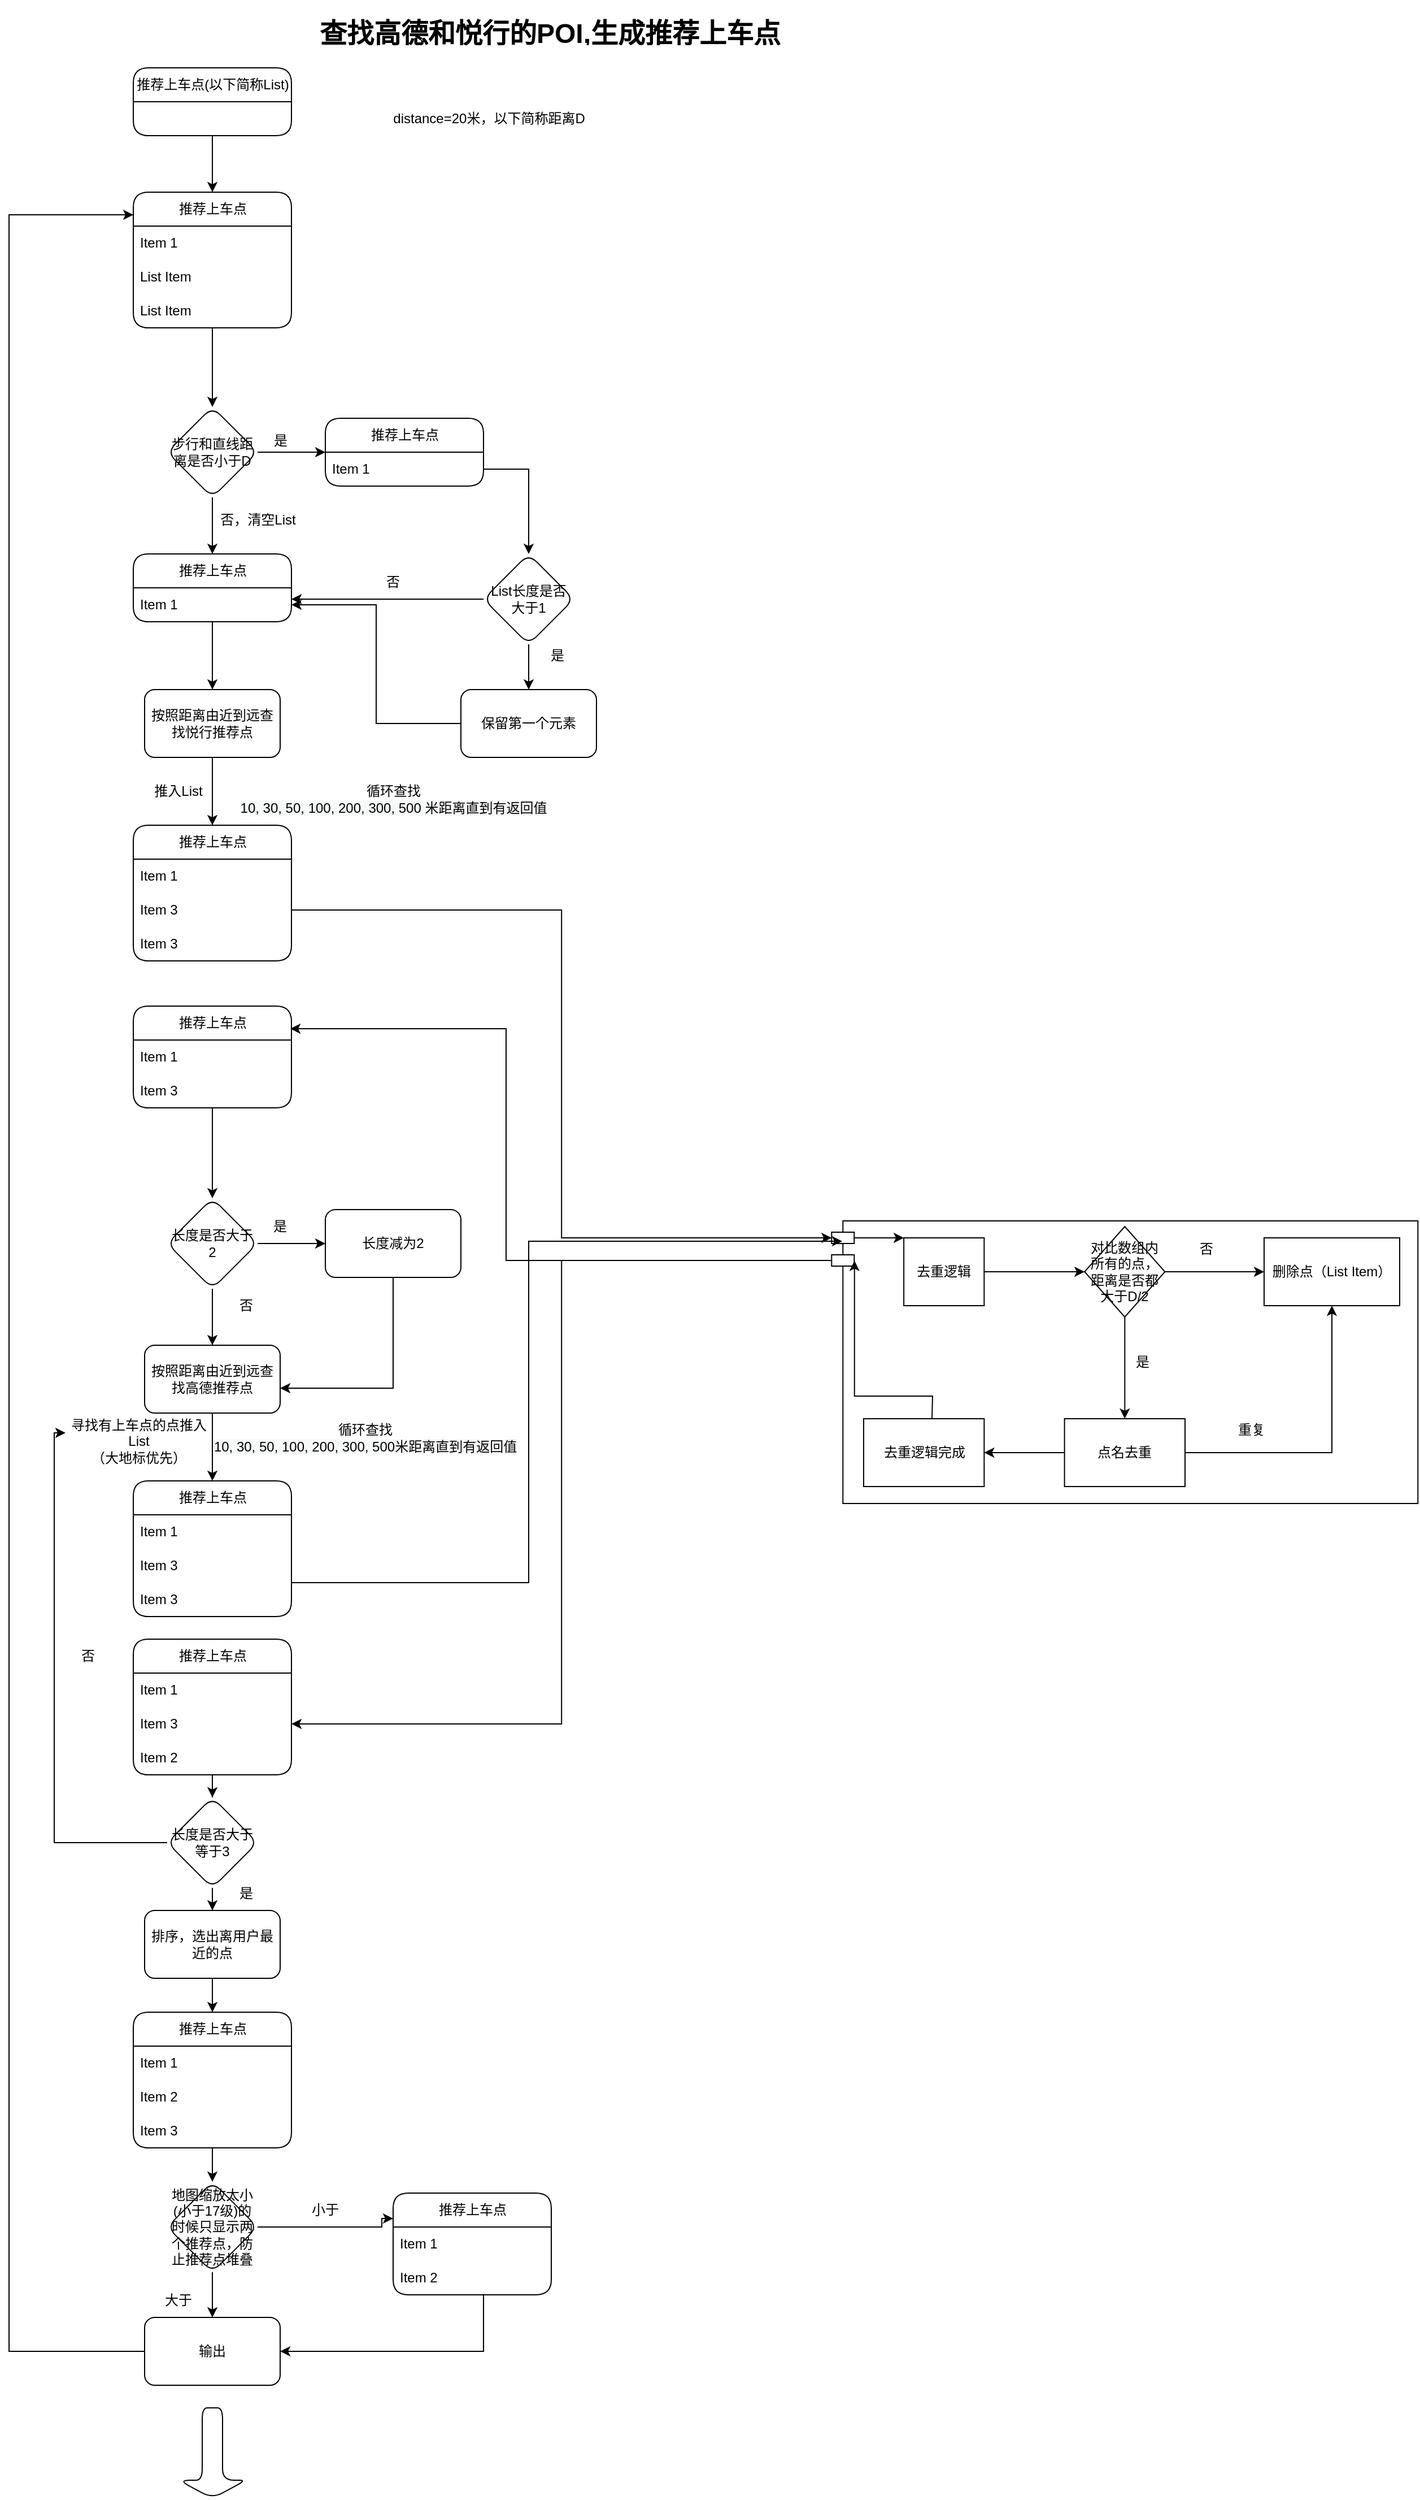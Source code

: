 <mxfile version="17.4.0" type="github">
  <diagram id="mwaR5GpsswHJiH0Ugivy" name="Page-1">
    <mxGraphModel dx="2407" dy="2047" grid="1" gridSize="10" guides="1" tooltips="1" connect="1" arrows="1" fold="1" page="1" pageScale="1" pageWidth="827" pageHeight="1169" background="#FFFFFF" math="0" shadow="0">
      <root>
        <mxCell id="0" />
        <mxCell id="1" parent="0" />
        <mxCell id="mT-AoLK3dv-QOc7g7Hux-5" value="" style="edgeStyle=orthogonalEdgeStyle;rounded=0;orthogonalLoop=1;jettySize=auto;html=1;fontFamily=Helvetica;fontSize=12;fontColor=default;" edge="1" parent="1">
          <mxGeometry relative="1" as="geometry">
            <mxPoint x="140" y="160" as="sourcePoint" />
            <mxPoint x="140" y="230" as="targetPoint" />
          </mxGeometry>
        </mxCell>
        <mxCell id="mT-AoLK3dv-QOc7g7Hux-10" value="" style="edgeStyle=orthogonalEdgeStyle;rounded=0;orthogonalLoop=1;jettySize=auto;html=1;fontFamily=Helvetica;fontSize=12;fontColor=default;" edge="1" parent="1" source="mT-AoLK3dv-QOc7g7Hux-4">
          <mxGeometry relative="1" as="geometry">
            <mxPoint x="240" y="270" as="targetPoint" />
          </mxGeometry>
        </mxCell>
        <mxCell id="mT-AoLK3dv-QOc7g7Hux-26" style="edgeStyle=orthogonalEdgeStyle;rounded=0;orthogonalLoop=1;jettySize=auto;html=1;exitX=0.5;exitY=1;exitDx=0;exitDy=0;entryX=0.5;entryY=0;entryDx=0;entryDy=0;fontFamily=Helvetica;fontSize=12;fontColor=default;startSize=30;" edge="1" parent="1" source="mT-AoLK3dv-QOc7g7Hux-4" target="mT-AoLK3dv-QOc7g7Hux-25">
          <mxGeometry relative="1" as="geometry" />
        </mxCell>
        <mxCell id="mT-AoLK3dv-QOc7g7Hux-4" value="步行和直线距离是否小于D" style="rhombus;whiteSpace=wrap;html=1;rounded=1;" vertex="1" parent="1">
          <mxGeometry x="100" y="230" width="80" height="80" as="geometry" />
        </mxCell>
        <mxCell id="mT-AoLK3dv-QOc7g7Hux-6" value="&lt;h1&gt;查找高德和悦行的POI,生成推荐上车点&lt;/h1&gt;&lt;p&gt;&lt;br&gt;&lt;/p&gt;" style="text;html=1;strokeColor=none;fillColor=none;spacing=5;spacingTop=-20;whiteSpace=wrap;overflow=hidden;rounded=0;fontFamily=Helvetica;fontSize=12;fontColor=default;" vertex="1" parent="1">
          <mxGeometry x="230" y="-120" width="461" height="30" as="geometry" />
        </mxCell>
        <mxCell id="mT-AoLK3dv-QOc7g7Hux-8" value="distance=20米，以下简称距离D" style="text;html=1;strokeColor=none;fillColor=none;align=center;verticalAlign=middle;whiteSpace=wrap;rounded=0;fontFamily=Helvetica;fontSize=12;fontColor=default;" vertex="1" parent="1">
          <mxGeometry x="280" y="-40" width="210" height="30" as="geometry" />
        </mxCell>
        <mxCell id="mT-AoLK3dv-QOc7g7Hux-11" value="是" style="text;html=1;align=center;verticalAlign=middle;resizable=0;points=[];autosize=1;strokeColor=none;fillColor=none;fontSize=12;fontFamily=Helvetica;fontColor=default;" vertex="1" parent="1">
          <mxGeometry x="185" y="250" width="30" height="20" as="geometry" />
        </mxCell>
        <mxCell id="mT-AoLK3dv-QOc7g7Hux-12" value="推荐上车点" style="swimlane;fontStyle=0;childLayout=stackLayout;horizontal=1;startSize=30;horizontalStack=0;resizeParent=1;resizeParentMax=0;resizeLast=0;collapsible=1;marginBottom=0;rounded=1;fontFamily=Helvetica;fontSize=12;fontColor=default;strokeColor=default;fillColor=default;html=1;" vertex="1" parent="1">
          <mxGeometry x="70" y="40" width="140" height="120" as="geometry" />
        </mxCell>
        <mxCell id="mT-AoLK3dv-QOc7g7Hux-140" value="Item 1" style="text;strokeColor=none;fillColor=none;align=left;verticalAlign=middle;spacingLeft=4;spacingRight=4;overflow=hidden;points=[[0,0.5],[1,0.5]];portConstraint=eastwest;rotatable=0;rounded=1;fontFamily=Helvetica;fontSize=12;fontColor=default;startSize=30;html=1;" vertex="1" parent="mT-AoLK3dv-QOc7g7Hux-12">
          <mxGeometry y="30" width="140" height="30" as="geometry" />
        </mxCell>
        <mxCell id="mT-AoLK3dv-QOc7g7Hux-141" value="List Item" style="text;strokeColor=none;fillColor=none;align=left;verticalAlign=middle;spacingLeft=4;spacingRight=4;overflow=hidden;points=[[0,0.5],[1,0.5]];portConstraint=eastwest;rotatable=0;rounded=1;fontFamily=Helvetica;fontSize=12;fontColor=default;startSize=30;html=1;" vertex="1" parent="mT-AoLK3dv-QOc7g7Hux-12">
          <mxGeometry y="60" width="140" height="30" as="geometry" />
        </mxCell>
        <mxCell id="mT-AoLK3dv-QOc7g7Hux-139" value="List Item" style="text;strokeColor=none;fillColor=none;align=left;verticalAlign=middle;spacingLeft=4;spacingRight=4;overflow=hidden;points=[[0,0.5],[1,0.5]];portConstraint=eastwest;rotatable=0;rounded=1;fontFamily=Helvetica;fontSize=12;fontColor=default;startSize=30;html=1;" vertex="1" parent="mT-AoLK3dv-QOc7g7Hux-12">
          <mxGeometry y="90" width="140" height="30" as="geometry" />
        </mxCell>
        <mxCell id="mT-AoLK3dv-QOc7g7Hux-21" value="推荐上车点" style="swimlane;fontStyle=0;childLayout=stackLayout;horizontal=1;startSize=30;horizontalStack=0;resizeParent=1;resizeParentMax=0;resizeLast=0;collapsible=1;marginBottom=0;rounded=1;fontFamily=Helvetica;fontSize=12;fontColor=default;strokeColor=default;fillColor=default;html=1;" vertex="1" parent="1">
          <mxGeometry x="240" y="240" width="140" height="60" as="geometry" />
        </mxCell>
        <mxCell id="mT-AoLK3dv-QOc7g7Hux-22" value="Item 1" style="text;strokeColor=none;fillColor=none;align=left;verticalAlign=middle;spacingLeft=4;spacingRight=4;overflow=hidden;points=[[0,0.5],[1,0.5]];portConstraint=eastwest;rotatable=0;rounded=1;fontFamily=Helvetica;fontSize=12;fontColor=default;startSize=30;html=1;" vertex="1" parent="mT-AoLK3dv-QOc7g7Hux-21">
          <mxGeometry y="30" width="140" height="30" as="geometry" />
        </mxCell>
        <mxCell id="mT-AoLK3dv-QOc7g7Hux-30" value="" style="edgeStyle=orthogonalEdgeStyle;rounded=0;orthogonalLoop=1;jettySize=auto;html=1;fontFamily=Helvetica;fontSize=12;fontColor=default;startSize=30;" edge="1" parent="1" source="mT-AoLK3dv-QOc7g7Hux-25" target="mT-AoLK3dv-QOc7g7Hux-29">
          <mxGeometry relative="1" as="geometry" />
        </mxCell>
        <mxCell id="mT-AoLK3dv-QOc7g7Hux-25" value="&lt;span&gt;推荐上车点&lt;/span&gt;" style="swimlane;fontStyle=0;childLayout=stackLayout;horizontal=1;startSize=30;horizontalStack=0;resizeParent=1;resizeParentMax=0;resizeLast=0;collapsible=1;marginBottom=0;rounded=1;fontFamily=Helvetica;fontSize=12;fontColor=default;strokeColor=default;fillColor=default;html=1;" vertex="1" parent="1">
          <mxGeometry x="70" y="360" width="140" height="60" as="geometry" />
        </mxCell>
        <mxCell id="mT-AoLK3dv-QOc7g7Hux-131" value="Item 1" style="text;strokeColor=none;fillColor=none;align=left;verticalAlign=middle;spacingLeft=4;spacingRight=4;overflow=hidden;points=[[0,0.5],[1,0.5]];portConstraint=eastwest;rotatable=0;rounded=1;fontFamily=Helvetica;fontSize=12;fontColor=default;startSize=30;html=1;" vertex="1" parent="mT-AoLK3dv-QOc7g7Hux-25">
          <mxGeometry y="30" width="140" height="30" as="geometry" />
        </mxCell>
        <mxCell id="mT-AoLK3dv-QOc7g7Hux-27" value="否，清空List" style="text;html=1;align=center;verticalAlign=middle;resizable=0;points=[];autosize=1;strokeColor=none;fillColor=none;fontSize=12;fontFamily=Helvetica;fontColor=default;" vertex="1" parent="1">
          <mxGeometry x="140" y="320" width="80" height="20" as="geometry" />
        </mxCell>
        <mxCell id="mT-AoLK3dv-QOc7g7Hux-37" value="" style="edgeStyle=orthogonalEdgeStyle;rounded=0;orthogonalLoop=1;jettySize=auto;html=1;fontFamily=Helvetica;fontSize=12;fontColor=default;startSize=30;entryX=0.5;entryY=0;entryDx=0;entryDy=0;" edge="1" parent="1" source="mT-AoLK3dv-QOc7g7Hux-29">
          <mxGeometry relative="1" as="geometry">
            <mxPoint x="140" y="600" as="targetPoint" />
          </mxGeometry>
        </mxCell>
        <mxCell id="mT-AoLK3dv-QOc7g7Hux-29" value="按照距离由近到远查找悦行推荐点" style="whiteSpace=wrap;html=1;fontStyle=0;startSize=30;rounded=1;" vertex="1" parent="1">
          <mxGeometry x="80" y="480" width="120" height="60" as="geometry" />
        </mxCell>
        <mxCell id="mT-AoLK3dv-QOc7g7Hux-31" value="&lt;br&gt;循环查找&lt;br&gt;&lt;span style=&quot;color: rgb(0 , 0 , 0) ; font-family: &amp;#34;helvetica&amp;#34; ; font-size: 12px ; font-style: normal ; font-weight: 400 ; letter-spacing: normal ; text-align: center ; text-indent: 0px ; text-transform: none ; word-spacing: 0px ; background-color: rgb(248 , 249 , 250) ; display: inline ; float: none&quot;&gt;10, 30, 50, 100, 200, 300, 500 米距离直到有返回值&lt;/span&gt;&lt;br&gt;" style="text;html=1;align=center;verticalAlign=middle;resizable=0;points=[];autosize=1;strokeColor=none;fillColor=none;fontSize=12;fontFamily=Helvetica;fontColor=default;" vertex="1" parent="1">
          <mxGeometry x="155" y="545" width="290" height="50" as="geometry" />
        </mxCell>
        <mxCell id="mT-AoLK3dv-QOc7g7Hux-32" style="edgeStyle=orthogonalEdgeStyle;rounded=0;orthogonalLoop=1;jettySize=auto;html=1;fontFamily=Helvetica;fontSize=12;fontColor=default;startSize=30;" edge="1" parent="1" source="mT-AoLK3dv-QOc7g7Hux-22" target="mT-AoLK3dv-QOc7g7Hux-124">
          <mxGeometry relative="1" as="geometry">
            <mxPoint x="420" y="340" as="targetPoint" />
          </mxGeometry>
        </mxCell>
        <mxCell id="mT-AoLK3dv-QOc7g7Hux-38" value="推荐上车点" style="swimlane;fontStyle=0;childLayout=stackLayout;horizontal=1;startSize=30;horizontalStack=0;resizeParent=1;resizeParentMax=0;resizeLast=0;collapsible=1;marginBottom=0;rounded=1;fontFamily=Helvetica;fontSize=12;fontColor=default;strokeColor=default;fillColor=default;html=1;" vertex="1" parent="1">
          <mxGeometry x="70" y="600" width="140" height="120" as="geometry" />
        </mxCell>
        <mxCell id="mT-AoLK3dv-QOc7g7Hux-39" value="Item 1" style="text;strokeColor=none;fillColor=none;align=left;verticalAlign=middle;spacingLeft=4;spacingRight=4;overflow=hidden;points=[[0,0.5],[1,0.5]];portConstraint=eastwest;rotatable=0;rounded=1;fontFamily=Helvetica;fontSize=12;fontColor=default;startSize=30;html=1;" vertex="1" parent="mT-AoLK3dv-QOc7g7Hux-38">
          <mxGeometry y="30" width="140" height="30" as="geometry" />
        </mxCell>
        <mxCell id="mT-AoLK3dv-QOc7g7Hux-40" value="Item 3" style="text;strokeColor=none;fillColor=none;align=left;verticalAlign=middle;spacingLeft=4;spacingRight=4;overflow=hidden;points=[[0,0.5],[1,0.5]];portConstraint=eastwest;rotatable=0;rounded=1;fontFamily=Helvetica;fontSize=12;fontColor=default;startSize=30;html=1;" vertex="1" parent="mT-AoLK3dv-QOc7g7Hux-38">
          <mxGeometry y="60" width="140" height="30" as="geometry" />
        </mxCell>
        <mxCell id="mT-AoLK3dv-QOc7g7Hux-41" value="Item 3" style="text;strokeColor=none;fillColor=none;align=left;verticalAlign=middle;spacingLeft=4;spacingRight=4;overflow=hidden;points=[[0,0.5],[1,0.5]];portConstraint=eastwest;rotatable=0;rounded=1;fontFamily=Helvetica;fontSize=12;fontColor=default;startSize=30;html=1;" vertex="1" parent="mT-AoLK3dv-QOc7g7Hux-38">
          <mxGeometry y="90" width="140" height="30" as="geometry" />
        </mxCell>
        <mxCell id="mT-AoLK3dv-QOc7g7Hux-62" value="" style="group" vertex="1" connectable="0" parent="1">
          <mxGeometry x="681" y="950" width="526.16" height="250" as="geometry" />
        </mxCell>
        <mxCell id="mT-AoLK3dv-QOc7g7Hux-65" value="" style="group" vertex="1" connectable="0" parent="mT-AoLK3dv-QOc7g7Hux-62">
          <mxGeometry x="26.62" y="5" width="499.54" height="245" as="geometry" />
        </mxCell>
        <mxCell id="mT-AoLK3dv-QOc7g7Hux-50" value="&lt;span style=&quot;color: rgba(0 , 0 , 0 , 0) ; font-family: monospace ; font-size: 0px&quot;&gt;%3CmxGraphModel%3E%3Croot%3E%3CmxCell%20id%3D%220%22%2F%3E%3CmxCell%20id%3D%221%22%20parent%3D%220%22%2F%3E%3CmxCell%20id%3D%222%22%20value%3D%22%22%20style%3D%22edgeStyle%3DorthogonalEdgeStyle%3Brounded%3D0%3BorthogonalLoop%3D1%3BjettySize%3Dauto%3Bhtml%3D1%3BfontFamily%3DHelvetica%3BfontSize%3D12%3BfontColor%3Ddefault%3BstartSize%3D30%3B%22%20edge%3D%221%22%20source%3D%223%22%20target%3D%225%22%20parent%3D%221%22%3E%3CmxGeometry%20relative%3D%221%22%20as%3D%22geometry%22%2F%3E%3C%2FmxCell%3E%3CmxCell%20id%3D%223%22%20value%3D%22%E5%8E%BB%E9%87%8D%E9%80%BB%E8%BE%91%22%20style%3D%22rounded%3D0%3BwhiteSpace%3Dwrap%3Bhtml%3D1%3BfontFamily%3DHelvetica%3BfontSize%3D12%3BfontColor%3Ddefault%3BstartSize%3D30%3BstrokeColor%3Ddefault%3BfillColor%3Ddefault%3B%22%20vertex%3D%221%22%20parent%3D%221%22%3E%3CmxGeometry%20x%3D%22360%22%20y%3D%22400%22%20width%3D%22120%22%20height%3D%2260%22%20as%3D%22geometry%22%2F%3E%3C%2FmxCell%3E%3CmxCell%20id%3D%224%22%20value%3D%22%22%20style%3D%22edgeStyle%3DorthogonalEdgeStyle%3Brounded%3D0%3BorthogonalLoop%3D1%3BjettySize%3Dauto%3Bhtml%3D1%3BfontFamily%3DHelvetica%3BfontSize%3D12%3BfontColor%3Ddefault%3BstartSize%3D30%3B%22%20edge%3D%221%22%20source%3D%225%22%20target%3D%227%22%20parent%3D%221%22%3E%3CmxGeometry%20relative%3D%221%22%20as%3D%22geometry%22%2F%3E%3C%2FmxCell%3E%3CmxCell%20id%3D%225%22%20value%3D%22%E5%AF%B9%E6%AF%94%E6%95%B0%E7%BB%84%E5%86%85%E6%89%80%E6%9C%89%E7%9A%84%E7%82%B9%EF%BC%8C%E8%B7%9D%E7%A6%BB%E6%98%AF%E5%90%A6%E9%83%BD%E5%A4%A7%E4%BA%8ED%2F2%22%20style%3D%22rhombus%3BwhiteSpace%3Dwrap%3Bhtml%3D1%3Brounded%3D0%3BstartSize%3D30%3B%22%20vertex%3D%221%22%20parent%3D%221%22%3E%3CmxGeometry%20x%3D%22580%22%20y%3D%22390%22%20width%3D%2280%22%20height%3D%2280%22%20as%3D%22geometry%22%2F%3E%3C%2FmxCell%3E%3CmxCell%20id%3D%226%22%20value%3D%22%22%20style%3D%22edgeStyle%3DorthogonalEdgeStyle%3Brounded%3D0%3BorthogonalLoop%3D1%3BjettySize%3Dauto%3Bhtml%3D1%3BfontFamily%3DHelvetica%3BfontSize%3D12%3BfontColor%3Ddefault%3BstartSize%3D30%3B%22%20edge%3D%221%22%20source%3D%227%22%20target%3D%229%22%20parent%3D%221%22%3E%3CmxGeometry%20relative%3D%221%22%20as%3D%22geometry%22%2F%3E%3C%2FmxCell%3E%3CmxCell%20id%3D%227%22%20value%3D%22%E7%82%B9%E5%90%8D%E5%8E%BB%E9%87%8D%22%20style%3D%22whiteSpace%3Dwrap%3Bhtml%3D1%3Brounded%3D0%3BstartSize%3D30%3B%22%20vertex%3D%221%22%20parent%3D%221%22%3E%3CmxGeometry%20x%3D%22560%22%20y%3D%22560%22%20width%3D%22120%22%20height%3D%2260%22%20as%3D%22geometry%22%2F%3E%3C%2FmxCell%3E%3CmxCell%20id%3D%228%22%20value%3D%22%E6%98%AF%22%20style%3D%22text%3Bhtml%3D1%3Balign%3Dcenter%3BverticalAlign%3Dmiddle%3Bresizable%3D0%3Bpoints%3D%5B%5D%3Bautosize%3D1%3BstrokeColor%3Dnone%3BfillColor%3Dnone%3BfontSize%3D12%3BfontFamily%3DHelvetica%3BfontColor%3Ddefault%3B%22%20vertex%3D%221%22%20parent%3D%221%22%3E%3CmxGeometry%20x%3D%22620%22%20y%3D%22500%22%20width%3D%2230%22%20height%3D%2220%22%20as%3D%22geometry%22%2F%3E%3C%2FmxCell%3E%3CmxCell%20id%3D%229%22%20value%3D%22%E5%8E%BB%E9%87%8D%E9%80%BB%E8%BE%91%E5%AE%8C%E6%88%90%22%20style%3D%22whiteSpace%3Dwrap%3Bhtml%3D1%3Brounded%3D0%3BstartSize%3D30%3B%22%20vertex%3D%221%22%20parent%3D%221%22%3E%3CmxGeometry%20x%3D%22360%22%20y%3D%22560%22%20width%3D%22120%22%20height%3D%2260%22%20as%3D%22geometry%22%2F%3E%3C%2FmxCell%3E%3C%2Froot%3E%3C%2FmxGraphModel%3E&lt;/span&gt;" style="shape=module;align=left;spacingLeft=20;align=center;verticalAlign=top;rounded=1;fontFamily=Helvetica;fontSize=12;fontColor=default;startSize=30;strokeColor=default;fillColor=default;html=1;" vertex="1" parent="mT-AoLK3dv-QOc7g7Hux-65">
          <mxGeometry x="-19.46" y="-5" width="519" height="250" as="geometry" />
        </mxCell>
        <mxCell id="mT-AoLK3dv-QOc7g7Hux-61" style="edgeStyle=orthogonalEdgeStyle;rounded=0;orthogonalLoop=1;jettySize=auto;html=1;fontFamily=Helvetica;fontSize=12;fontColor=default;startSize=30;entryX=0.039;entryY=0.141;entryDx=0;entryDy=0;entryPerimeter=0;" edge="1" parent="mT-AoLK3dv-QOc7g7Hux-65" target="mT-AoLK3dv-QOc7g7Hux-50">
          <mxGeometry relative="1" as="geometry">
            <mxPoint x="69.407" y="170" as="sourcePoint" />
          </mxGeometry>
        </mxCell>
        <mxCell id="mT-AoLK3dv-QOc7g7Hux-52" value="去重逻辑" style="rounded=0;whiteSpace=wrap;html=1;fontFamily=Helvetica;fontSize=12;fontColor=default;startSize=30;strokeColor=default;fillColor=default;" vertex="1" parent="mT-AoLK3dv-QOc7g7Hux-65">
          <mxGeometry x="44.452" y="10" width="71.122" height="60" as="geometry" />
        </mxCell>
        <mxCell id="mT-AoLK3dv-QOc7g7Hux-54" value="对比数组内所有的点，距离是否都大于D/2" style="rhombus;whiteSpace=wrap;html=1;rounded=0;startSize=30;" vertex="1" parent="mT-AoLK3dv-QOc7g7Hux-65">
          <mxGeometry x="204.477" width="71.122" height="80" as="geometry" />
        </mxCell>
        <mxCell id="mT-AoLK3dv-QOc7g7Hux-51" value="" style="edgeStyle=orthogonalEdgeStyle;rounded=0;orthogonalLoop=1;jettySize=auto;html=1;fontFamily=Helvetica;fontSize=12;fontColor=default;startSize=30;" edge="1" parent="mT-AoLK3dv-QOc7g7Hux-65" source="mT-AoLK3dv-QOc7g7Hux-52" target="mT-AoLK3dv-QOc7g7Hux-54">
          <mxGeometry relative="1" as="geometry" />
        </mxCell>
        <mxCell id="mT-AoLK3dv-QOc7g7Hux-56" value="点名去重" style="whiteSpace=wrap;html=1;rounded=0;startSize=30;" vertex="1" parent="mT-AoLK3dv-QOc7g7Hux-65">
          <mxGeometry x="186.696" y="170" width="106.684" height="60" as="geometry" />
        </mxCell>
        <mxCell id="mT-AoLK3dv-QOc7g7Hux-53" value="" style="edgeStyle=orthogonalEdgeStyle;rounded=0;orthogonalLoop=1;jettySize=auto;html=1;fontFamily=Helvetica;fontSize=12;fontColor=default;startSize=30;" edge="1" parent="mT-AoLK3dv-QOc7g7Hux-65" source="mT-AoLK3dv-QOc7g7Hux-54" target="mT-AoLK3dv-QOc7g7Hux-56">
          <mxGeometry relative="1" as="geometry" />
        </mxCell>
        <mxCell id="mT-AoLK3dv-QOc7g7Hux-57" value="是" style="text;html=1;align=center;verticalAlign=middle;resizable=0;points=[];autosize=1;strokeColor=none;fillColor=none;fontSize=12;fontFamily=Helvetica;fontColor=default;" vertex="1" parent="mT-AoLK3dv-QOc7g7Hux-65">
          <mxGeometry x="240.038" y="110" width="30" height="20" as="geometry" />
        </mxCell>
        <mxCell id="mT-AoLK3dv-QOc7g7Hux-58" value="去重逻辑完成" style="whiteSpace=wrap;html=1;rounded=0;startSize=30;" vertex="1" parent="mT-AoLK3dv-QOc7g7Hux-65">
          <mxGeometry x="8.89" y="170" width="106.684" height="60" as="geometry" />
        </mxCell>
        <mxCell id="mT-AoLK3dv-QOc7g7Hux-55" value="" style="edgeStyle=orthogonalEdgeStyle;rounded=0;orthogonalLoop=1;jettySize=auto;html=1;fontFamily=Helvetica;fontSize=12;fontColor=default;startSize=30;" edge="1" parent="mT-AoLK3dv-QOc7g7Hux-65" source="mT-AoLK3dv-QOc7g7Hux-56" target="mT-AoLK3dv-QOc7g7Hux-58">
          <mxGeometry relative="1" as="geometry" />
        </mxCell>
        <mxCell id="mT-AoLK3dv-QOc7g7Hux-64" value="" style="endArrow=classic;html=1;rounded=0;fontFamily=Helvetica;fontSize=12;fontColor=default;startSize=30;entryX=0;entryY=0;entryDx=0;entryDy=0;" edge="1" parent="mT-AoLK3dv-QOc7g7Hux-65" target="mT-AoLK3dv-QOc7g7Hux-52">
          <mxGeometry width="50" height="50" relative="1" as="geometry">
            <mxPoint y="10" as="sourcePoint" />
            <mxPoint x="44.452" y="25" as="targetPoint" />
          </mxGeometry>
        </mxCell>
        <mxCell id="mT-AoLK3dv-QOc7g7Hux-168" value="否" style="text;html=1;strokeColor=none;fillColor=none;align=center;verticalAlign=middle;whiteSpace=wrap;rounded=0;fontFamily=Helvetica;fontSize=12;fontColor=default;startSize=30;" vertex="1" parent="mT-AoLK3dv-QOc7g7Hux-62">
          <mxGeometry x="309" y="10" width="60" height="30" as="geometry" />
        </mxCell>
        <mxCell id="mT-AoLK3dv-QOc7g7Hux-171" value="重复" style="text;html=1;strokeColor=none;fillColor=none;align=center;verticalAlign=middle;whiteSpace=wrap;rounded=0;fontFamily=Helvetica;fontSize=12;fontColor=default;startSize=30;" vertex="1" parent="mT-AoLK3dv-QOc7g7Hux-62">
          <mxGeometry x="349" y="170" width="60" height="30" as="geometry" />
        </mxCell>
        <mxCell id="mT-AoLK3dv-QOc7g7Hux-63" style="edgeStyle=orthogonalEdgeStyle;rounded=0;orthogonalLoop=1;jettySize=auto;html=1;fontFamily=Helvetica;fontSize=12;fontColor=default;startSize=30;entryX=0;entryY=0;entryDx=0;entryDy=15;entryPerimeter=0;" edge="1" parent="1" source="mT-AoLK3dv-QOc7g7Hux-40" target="mT-AoLK3dv-QOc7g7Hux-50">
          <mxGeometry relative="1" as="geometry">
            <mxPoint x="580" y="960" as="targetPoint" />
          </mxGeometry>
        </mxCell>
        <mxCell id="mT-AoLK3dv-QOc7g7Hux-72" value="" style="edgeStyle=orthogonalEdgeStyle;rounded=0;orthogonalLoop=1;jettySize=auto;html=1;fontFamily=Helvetica;fontSize=12;fontColor=default;startSize=30;" edge="1" parent="1" source="mT-AoLK3dv-QOc7g7Hux-66" target="mT-AoLK3dv-QOc7g7Hux-71">
          <mxGeometry relative="1" as="geometry" />
        </mxCell>
        <mxCell id="mT-AoLK3dv-QOc7g7Hux-66" value="推荐上车点" style="swimlane;fontStyle=0;childLayout=stackLayout;horizontal=1;startSize=30;horizontalStack=0;resizeParent=1;resizeParentMax=0;resizeLast=0;collapsible=1;marginBottom=0;rounded=1;fontFamily=Helvetica;fontSize=12;fontColor=default;strokeColor=default;fillColor=default;html=1;" vertex="1" parent="1">
          <mxGeometry x="70" y="760" width="140" height="90" as="geometry" />
        </mxCell>
        <mxCell id="mT-AoLK3dv-QOc7g7Hux-67" value="Item 1" style="text;strokeColor=none;fillColor=none;align=left;verticalAlign=middle;spacingLeft=4;spacingRight=4;overflow=hidden;points=[[0,0.5],[1,0.5]];portConstraint=eastwest;rotatable=0;rounded=1;fontFamily=Helvetica;fontSize=12;fontColor=default;startSize=30;html=1;" vertex="1" parent="mT-AoLK3dv-QOc7g7Hux-66">
          <mxGeometry y="30" width="140" height="30" as="geometry" />
        </mxCell>
        <mxCell id="mT-AoLK3dv-QOc7g7Hux-69" value="Item 3" style="text;strokeColor=none;fillColor=none;align=left;verticalAlign=middle;spacingLeft=4;spacingRight=4;overflow=hidden;points=[[0,0.5],[1,0.5]];portConstraint=eastwest;rotatable=0;rounded=1;fontFamily=Helvetica;fontSize=12;fontColor=default;startSize=30;html=1;" vertex="1" parent="mT-AoLK3dv-QOc7g7Hux-66">
          <mxGeometry y="60" width="140" height="30" as="geometry" />
        </mxCell>
        <mxCell id="mT-AoLK3dv-QOc7g7Hux-70" style="edgeStyle=orthogonalEdgeStyle;rounded=0;orthogonalLoop=1;jettySize=auto;html=1;exitX=0;exitY=0;exitDx=0;exitDy=35;exitPerimeter=0;fontFamily=Helvetica;fontSize=12;fontColor=default;startSize=30;" edge="1" parent="1" source="mT-AoLK3dv-QOc7g7Hux-50">
          <mxGeometry relative="1" as="geometry">
            <mxPoint x="209" y="780" as="targetPoint" />
            <Array as="points">
              <mxPoint x="400" y="985" />
              <mxPoint x="400" y="780" />
            </Array>
          </mxGeometry>
        </mxCell>
        <mxCell id="mT-AoLK3dv-QOc7g7Hux-84" value="" style="edgeStyle=orthogonalEdgeStyle;rounded=0;orthogonalLoop=1;jettySize=auto;html=1;fontFamily=Helvetica;fontSize=12;fontColor=default;startSize=30;" edge="1" parent="1" source="mT-AoLK3dv-QOc7g7Hux-71" target="mT-AoLK3dv-QOc7g7Hux-75">
          <mxGeometry relative="1" as="geometry" />
        </mxCell>
        <mxCell id="mT-AoLK3dv-QOc7g7Hux-86" value="" style="edgeStyle=orthogonalEdgeStyle;rounded=0;orthogonalLoop=1;jettySize=auto;html=1;fontFamily=Helvetica;fontSize=12;fontColor=default;startSize=30;" edge="1" parent="1" source="mT-AoLK3dv-QOc7g7Hux-71" target="mT-AoLK3dv-QOc7g7Hux-85">
          <mxGeometry relative="1" as="geometry" />
        </mxCell>
        <mxCell id="mT-AoLK3dv-QOc7g7Hux-71" value="长度是否大于2" style="rhombus;whiteSpace=wrap;html=1;rounded=1;fontFamily=Helvetica;fontSize=12;fontColor=default;startSize=30;strokeColor=default;fillColor=default;" vertex="1" parent="1">
          <mxGeometry x="100" y="930" width="80" height="80" as="geometry" />
        </mxCell>
        <mxCell id="mT-AoLK3dv-QOc7g7Hux-73" value="否" style="text;html=1;strokeColor=none;fillColor=none;align=center;verticalAlign=middle;whiteSpace=wrap;rounded=0;fontFamily=Helvetica;fontSize=12;fontColor=default;startSize=30;" vertex="1" parent="1">
          <mxGeometry x="140" y="1010" width="60" height="30" as="geometry" />
        </mxCell>
        <mxCell id="mT-AoLK3dv-QOc7g7Hux-74" value="" style="edgeStyle=orthogonalEdgeStyle;rounded=0;orthogonalLoop=1;jettySize=auto;html=1;fontFamily=Helvetica;fontSize=12;fontColor=default;startSize=30;entryX=0.5;entryY=0;entryDx=0;entryDy=0;" edge="1" parent="1" source="mT-AoLK3dv-QOc7g7Hux-75">
          <mxGeometry relative="1" as="geometry">
            <mxPoint x="140" y="1180" as="targetPoint" />
          </mxGeometry>
        </mxCell>
        <mxCell id="mT-AoLK3dv-QOc7g7Hux-75" value="按照距离由近到远查找高德推荐点" style="whiteSpace=wrap;html=1;fontStyle=0;startSize=30;rounded=1;" vertex="1" parent="1">
          <mxGeometry x="80" y="1060" width="120" height="60" as="geometry" />
        </mxCell>
        <mxCell id="mT-AoLK3dv-QOc7g7Hux-116" style="edgeStyle=orthogonalEdgeStyle;rounded=0;orthogonalLoop=1;jettySize=auto;html=1;fontFamily=Helvetica;fontSize=12;fontColor=default;startSize=30;entryX=0.018;entryY=0.072;entryDx=0;entryDy=0;entryPerimeter=0;" edge="1" parent="1" source="mT-AoLK3dv-QOc7g7Hux-76" target="mT-AoLK3dv-QOc7g7Hux-50">
          <mxGeometry relative="1" as="geometry">
            <mxPoint x="760" y="960" as="targetPoint" />
            <Array as="points">
              <mxPoint x="420" y="1270" />
              <mxPoint x="420" y="968" />
            </Array>
          </mxGeometry>
        </mxCell>
        <mxCell id="mT-AoLK3dv-QOc7g7Hux-76" value="推荐上车点" style="swimlane;fontStyle=0;childLayout=stackLayout;horizontal=1;startSize=30;horizontalStack=0;resizeParent=1;resizeParentMax=0;resizeLast=0;collapsible=1;marginBottom=0;rounded=1;fontFamily=Helvetica;fontSize=12;fontColor=default;strokeColor=default;fillColor=default;html=1;" vertex="1" parent="1">
          <mxGeometry x="70" y="1180" width="140" height="120" as="geometry" />
        </mxCell>
        <mxCell id="mT-AoLK3dv-QOc7g7Hux-77" value="Item 1" style="text;strokeColor=none;fillColor=none;align=left;verticalAlign=middle;spacingLeft=4;spacingRight=4;overflow=hidden;points=[[0,0.5],[1,0.5]];portConstraint=eastwest;rotatable=0;rounded=1;fontFamily=Helvetica;fontSize=12;fontColor=default;startSize=30;html=1;" vertex="1" parent="mT-AoLK3dv-QOc7g7Hux-76">
          <mxGeometry y="30" width="140" height="30" as="geometry" />
        </mxCell>
        <mxCell id="mT-AoLK3dv-QOc7g7Hux-114" value="Item 3" style="text;strokeColor=none;fillColor=none;align=left;verticalAlign=middle;spacingLeft=4;spacingRight=4;overflow=hidden;points=[[0,0.5],[1,0.5]];portConstraint=eastwest;rotatable=0;rounded=1;fontFamily=Helvetica;fontSize=12;fontColor=default;startSize=30;html=1;" vertex="1" parent="mT-AoLK3dv-QOc7g7Hux-76">
          <mxGeometry y="60" width="140" height="30" as="geometry" />
        </mxCell>
        <mxCell id="mT-AoLK3dv-QOc7g7Hux-78" value="Item 3" style="text;strokeColor=none;fillColor=none;align=left;verticalAlign=middle;spacingLeft=4;spacingRight=4;overflow=hidden;points=[[0,0.5],[1,0.5]];portConstraint=eastwest;rotatable=0;rounded=1;fontFamily=Helvetica;fontSize=12;fontColor=default;startSize=30;html=1;" vertex="1" parent="mT-AoLK3dv-QOc7g7Hux-76">
          <mxGeometry y="90" width="140" height="30" as="geometry" />
        </mxCell>
        <mxCell id="mT-AoLK3dv-QOc7g7Hux-121" value="" style="edgeStyle=orthogonalEdgeStyle;rounded=0;orthogonalLoop=1;jettySize=auto;html=1;fontFamily=Helvetica;fontSize=12;fontColor=default;startSize=30;entryX=0.5;entryY=0;entryDx=0;entryDy=0;" edge="1" parent="1" source="mT-AoLK3dv-QOc7g7Hux-80" target="mT-AoLK3dv-QOc7g7Hux-156">
          <mxGeometry relative="1" as="geometry" />
        </mxCell>
        <mxCell id="mT-AoLK3dv-QOc7g7Hux-80" value="推荐上车点" style="swimlane;fontStyle=0;childLayout=stackLayout;horizontal=1;startSize=30;horizontalStack=0;resizeParent=1;resizeParentMax=0;resizeLast=0;collapsible=1;marginBottom=0;rounded=1;fontFamily=Helvetica;fontSize=12;fontColor=default;strokeColor=default;fillColor=default;html=1;" vertex="1" parent="1">
          <mxGeometry x="70" y="1320" width="140" height="120" as="geometry" />
        </mxCell>
        <mxCell id="mT-AoLK3dv-QOc7g7Hux-81" value="Item 1" style="text;strokeColor=none;fillColor=none;align=left;verticalAlign=middle;spacingLeft=4;spacingRight=4;overflow=hidden;points=[[0,0.5],[1,0.5]];portConstraint=eastwest;rotatable=0;rounded=1;fontFamily=Helvetica;fontSize=12;fontColor=default;startSize=30;html=1;" vertex="1" parent="mT-AoLK3dv-QOc7g7Hux-80">
          <mxGeometry y="30" width="140" height="30" as="geometry" />
        </mxCell>
        <mxCell id="mT-AoLK3dv-QOc7g7Hux-82" value="Item 3" style="text;strokeColor=none;fillColor=none;align=left;verticalAlign=middle;spacingLeft=4;spacingRight=4;overflow=hidden;points=[[0,0.5],[1,0.5]];portConstraint=eastwest;rotatable=0;rounded=1;fontFamily=Helvetica;fontSize=12;fontColor=default;startSize=30;html=1;" vertex="1" parent="mT-AoLK3dv-QOc7g7Hux-80">
          <mxGeometry y="60" width="140" height="30" as="geometry" />
        </mxCell>
        <mxCell id="mT-AoLK3dv-QOc7g7Hux-83" value="Item 2" style="text;strokeColor=none;fillColor=none;align=left;verticalAlign=middle;spacingLeft=4;spacingRight=4;overflow=hidden;points=[[0,0.5],[1,0.5]];portConstraint=eastwest;rotatable=0;rounded=1;fontFamily=Helvetica;fontSize=12;fontColor=default;startSize=30;html=1;" vertex="1" parent="mT-AoLK3dv-QOc7g7Hux-80">
          <mxGeometry y="90" width="140" height="30" as="geometry" />
        </mxCell>
        <mxCell id="mT-AoLK3dv-QOc7g7Hux-88" style="edgeStyle=orthogonalEdgeStyle;rounded=0;orthogonalLoop=1;jettySize=auto;html=1;entryX=1;entryY=0.633;entryDx=0;entryDy=0;entryPerimeter=0;fontFamily=Helvetica;fontSize=12;fontColor=default;startSize=30;" edge="1" parent="1" source="mT-AoLK3dv-QOc7g7Hux-85" target="mT-AoLK3dv-QOc7g7Hux-75">
          <mxGeometry relative="1" as="geometry">
            <Array as="points">
              <mxPoint x="300" y="1098" />
            </Array>
          </mxGeometry>
        </mxCell>
        <mxCell id="mT-AoLK3dv-QOc7g7Hux-85" value="长度减为2" style="whiteSpace=wrap;html=1;rounded=1;startSize=30;" vertex="1" parent="1">
          <mxGeometry x="240" y="940" width="120" height="60" as="geometry" />
        </mxCell>
        <mxCell id="mT-AoLK3dv-QOc7g7Hux-87" value="是" style="text;html=1;strokeColor=none;fillColor=none;align=center;verticalAlign=middle;whiteSpace=wrap;rounded=0;fontFamily=Helvetica;fontSize=12;fontColor=default;startSize=30;" vertex="1" parent="1">
          <mxGeometry x="170" y="940" width="60" height="30" as="geometry" />
        </mxCell>
        <mxCell id="mT-AoLK3dv-QOc7g7Hux-119" style="edgeStyle=orthogonalEdgeStyle;rounded=0;orthogonalLoop=1;jettySize=auto;html=1;exitX=0;exitY=0;exitDx=0;exitDy=35;exitPerimeter=0;entryX=1;entryY=0.5;entryDx=0;entryDy=0;fontFamily=Helvetica;fontSize=12;fontColor=default;startSize=30;" edge="1" parent="1" source="mT-AoLK3dv-QOc7g7Hux-50" target="mT-AoLK3dv-QOc7g7Hux-82">
          <mxGeometry relative="1" as="geometry" />
        </mxCell>
        <mxCell id="mT-AoLK3dv-QOc7g7Hux-123" value="" style="edgeStyle=orthogonalEdgeStyle;rounded=0;orthogonalLoop=1;jettySize=auto;html=1;fontFamily=Helvetica;fontSize=12;fontColor=default;startSize=30;entryX=0.5;entryY=0;entryDx=0;entryDy=0;" edge="1" parent="1" source="mT-AoLK3dv-QOc7g7Hux-120" target="mT-AoLK3dv-QOc7g7Hux-134">
          <mxGeometry relative="1" as="geometry">
            <mxPoint x="240" y="1640" as="targetPoint" />
          </mxGeometry>
        </mxCell>
        <mxCell id="mT-AoLK3dv-QOc7g7Hux-120" value="排序，选出离用户最近的点" style="whiteSpace=wrap;html=1;fontStyle=0;startSize=30;rounded=1;" vertex="1" parent="1">
          <mxGeometry x="80" y="1560" width="120" height="60" as="geometry" />
        </mxCell>
        <mxCell id="mT-AoLK3dv-QOc7g7Hux-173" style="edgeStyle=orthogonalEdgeStyle;rounded=0;orthogonalLoop=1;jettySize=auto;html=1;fontFamily=Helvetica;fontSize=12;fontColor=default;startSize=30;" edge="1" parent="1" source="mT-AoLK3dv-QOc7g7Hux-122">
          <mxGeometry relative="1" as="geometry">
            <mxPoint x="70" y="60" as="targetPoint" />
            <Array as="points">
              <mxPoint x="-40" y="1950" />
              <mxPoint x="-40" y="60" />
            </Array>
          </mxGeometry>
        </mxCell>
        <mxCell id="mT-AoLK3dv-QOc7g7Hux-122" value="输出" style="whiteSpace=wrap;html=1;fontStyle=0;startSize=30;rounded=1;" vertex="1" parent="1">
          <mxGeometry x="80" y="1920" width="120" height="60" as="geometry" />
        </mxCell>
        <mxCell id="mT-AoLK3dv-QOc7g7Hux-125" style="edgeStyle=orthogonalEdgeStyle;rounded=0;orthogonalLoop=1;jettySize=auto;html=1;fontFamily=Helvetica;fontSize=12;fontColor=default;startSize=30;" edge="1" parent="1" source="mT-AoLK3dv-QOc7g7Hux-124">
          <mxGeometry relative="1" as="geometry">
            <mxPoint x="210" y="400" as="targetPoint" />
          </mxGeometry>
        </mxCell>
        <mxCell id="mT-AoLK3dv-QOc7g7Hux-128" value="" style="edgeStyle=orthogonalEdgeStyle;rounded=0;orthogonalLoop=1;jettySize=auto;html=1;fontFamily=Helvetica;fontSize=12;fontColor=default;startSize=30;" edge="1" parent="1" source="mT-AoLK3dv-QOc7g7Hux-124" target="mT-AoLK3dv-QOc7g7Hux-127">
          <mxGeometry relative="1" as="geometry" />
        </mxCell>
        <mxCell id="mT-AoLK3dv-QOc7g7Hux-124" value="List长度是否大于1" style="rhombus;whiteSpace=wrap;html=1;rounded=1;fontFamily=Helvetica;fontSize=12;fontColor=default;startSize=30;strokeColor=default;fillColor=default;gradientColor=none;" vertex="1" parent="1">
          <mxGeometry x="380" y="360" width="80" height="80" as="geometry" />
        </mxCell>
        <mxCell id="mT-AoLK3dv-QOc7g7Hux-126" value="否" style="text;html=1;strokeColor=none;fillColor=none;align=center;verticalAlign=middle;whiteSpace=wrap;rounded=0;fontFamily=Helvetica;fontSize=12;fontColor=default;startSize=30;" vertex="1" parent="1">
          <mxGeometry x="270" y="370" width="60" height="30" as="geometry" />
        </mxCell>
        <mxCell id="mT-AoLK3dv-QOc7g7Hux-129" style="edgeStyle=orthogonalEdgeStyle;rounded=0;orthogonalLoop=1;jettySize=auto;html=1;entryX=1;entryY=0.75;entryDx=0;entryDy=0;fontFamily=Helvetica;fontSize=12;fontColor=default;startSize=30;" edge="1" parent="1" source="mT-AoLK3dv-QOc7g7Hux-127" target="mT-AoLK3dv-QOc7g7Hux-25">
          <mxGeometry relative="1" as="geometry" />
        </mxCell>
        <mxCell id="mT-AoLK3dv-QOc7g7Hux-127" value="保留第一个元素" style="whiteSpace=wrap;html=1;rounded=1;startSize=30;gradientColor=none;" vertex="1" parent="1">
          <mxGeometry x="360" y="480" width="120" height="60" as="geometry" />
        </mxCell>
        <mxCell id="mT-AoLK3dv-QOc7g7Hux-130" value="是" style="text;html=1;align=center;verticalAlign=middle;resizable=0;points=[];autosize=1;strokeColor=none;fillColor=none;fontSize=12;fontFamily=Helvetica;fontColor=default;" vertex="1" parent="1">
          <mxGeometry x="430" y="440" width="30" height="20" as="geometry" />
        </mxCell>
        <mxCell id="mT-AoLK3dv-QOc7g7Hux-132" value="推入&lt;span&gt;List&lt;/span&gt;" style="text;html=1;strokeColor=none;fillColor=none;align=center;verticalAlign=middle;whiteSpace=wrap;rounded=0;fontFamily=Helvetica;fontSize=12;fontColor=default;startSize=30;" vertex="1" parent="1">
          <mxGeometry x="80" y="555" width="60" height="30" as="geometry" />
        </mxCell>
        <mxCell id="mT-AoLK3dv-QOc7g7Hux-133" value="寻找有上车点的点推入&lt;span&gt;List&lt;/span&gt;&lt;br&gt;（大地标优先）" style="text;html=1;strokeColor=none;fillColor=none;align=center;verticalAlign=middle;whiteSpace=wrap;rounded=0;fontFamily=Helvetica;fontSize=12;fontColor=default;startSize=30;" vertex="1" parent="1">
          <mxGeometry x="10" y="1130" width="130" height="30" as="geometry" />
        </mxCell>
        <mxCell id="mT-AoLK3dv-QOc7g7Hux-145" value="" style="edgeStyle=orthogonalEdgeStyle;rounded=0;orthogonalLoop=1;jettySize=auto;html=1;fontFamily=Helvetica;fontSize=12;fontColor=default;startSize=30;" edge="1" parent="1" source="mT-AoLK3dv-QOc7g7Hux-134" target="mT-AoLK3dv-QOc7g7Hux-144">
          <mxGeometry relative="1" as="geometry" />
        </mxCell>
        <mxCell id="mT-AoLK3dv-QOc7g7Hux-134" value="推荐上车点" style="swimlane;fontStyle=0;childLayout=stackLayout;horizontal=1;startSize=30;horizontalStack=0;resizeParent=1;resizeParentMax=0;resizeLast=0;collapsible=1;marginBottom=0;rounded=1;fontFamily=Helvetica;fontSize=12;fontColor=default;strokeColor=default;fillColor=default;html=1;" vertex="1" parent="1">
          <mxGeometry x="70" y="1650" width="140" height="120" as="geometry" />
        </mxCell>
        <mxCell id="mT-AoLK3dv-QOc7g7Hux-135" value="Item 1" style="text;strokeColor=none;fillColor=none;align=left;verticalAlign=middle;spacingLeft=4;spacingRight=4;overflow=hidden;points=[[0,0.5],[1,0.5]];portConstraint=eastwest;rotatable=0;rounded=1;fontFamily=Helvetica;fontSize=12;fontColor=default;startSize=30;html=1;" vertex="1" parent="mT-AoLK3dv-QOc7g7Hux-134">
          <mxGeometry y="30" width="140" height="30" as="geometry" />
        </mxCell>
        <mxCell id="mT-AoLK3dv-QOc7g7Hux-136" value="Item 2&lt;span style=&quot;white-space: pre&quot;&gt;	&lt;/span&gt;" style="text;strokeColor=none;fillColor=none;align=left;verticalAlign=middle;spacingLeft=4;spacingRight=4;overflow=hidden;points=[[0,0.5],[1,0.5]];portConstraint=eastwest;rotatable=0;rounded=1;fontFamily=Helvetica;fontSize=12;fontColor=default;startSize=30;html=1;" vertex="1" parent="mT-AoLK3dv-QOc7g7Hux-134">
          <mxGeometry y="60" width="140" height="30" as="geometry" />
        </mxCell>
        <mxCell id="mT-AoLK3dv-QOc7g7Hux-137" value="Item 3" style="text;strokeColor=none;fillColor=none;align=left;verticalAlign=middle;spacingLeft=4;spacingRight=4;overflow=hidden;points=[[0,0.5],[1,0.5]];portConstraint=eastwest;rotatable=0;rounded=1;fontFamily=Helvetica;fontSize=12;fontColor=default;startSize=30;html=1;" vertex="1" parent="mT-AoLK3dv-QOc7g7Hux-134">
          <mxGeometry y="90" width="140" height="30" as="geometry" />
        </mxCell>
        <mxCell id="mT-AoLK3dv-QOc7g7Hux-146" style="edgeStyle=orthogonalEdgeStyle;rounded=0;orthogonalLoop=1;jettySize=auto;html=1;entryX=0.5;entryY=0;entryDx=0;entryDy=0;fontFamily=Helvetica;fontSize=12;fontColor=default;startSize=30;exitX=0.5;exitY=1;exitDx=0;exitDy=0;" edge="1" parent="1" source="mT-AoLK3dv-QOc7g7Hux-144" target="mT-AoLK3dv-QOc7g7Hux-122">
          <mxGeometry relative="1" as="geometry">
            <Array as="points">
              <mxPoint x="140" y="1900" />
              <mxPoint x="140" y="1900" />
            </Array>
          </mxGeometry>
        </mxCell>
        <mxCell id="mT-AoLK3dv-QOc7g7Hux-152" value="" style="edgeStyle=orthogonalEdgeStyle;rounded=0;orthogonalLoop=1;jettySize=auto;html=1;fontFamily=Helvetica;fontSize=12;fontColor=default;startSize=30;entryX=0;entryY=0.25;entryDx=0;entryDy=0;" edge="1" parent="1" source="mT-AoLK3dv-QOc7g7Hux-144" target="mT-AoLK3dv-QOc7g7Hux-148">
          <mxGeometry relative="1" as="geometry">
            <Array as="points">
              <mxPoint x="290" y="1840" />
            </Array>
          </mxGeometry>
        </mxCell>
        <mxCell id="mT-AoLK3dv-QOc7g7Hux-144" value="地图缩放太小(小于17级)的时候只显示两个推荐点，防止推荐点堆叠" style="rhombus;whiteSpace=wrap;html=1;fontStyle=0;startSize=30;rounded=1;" vertex="1" parent="1">
          <mxGeometry x="100" y="1800" width="80" height="80" as="geometry" />
        </mxCell>
        <mxCell id="mT-AoLK3dv-QOc7g7Hux-147" value="大于" style="text;html=1;strokeColor=none;fillColor=none;align=center;verticalAlign=middle;whiteSpace=wrap;rounded=0;fontFamily=Helvetica;fontSize=12;fontColor=default;startSize=30;" vertex="1" parent="1">
          <mxGeometry x="80" y="1890" width="60" height="30" as="geometry" />
        </mxCell>
        <mxCell id="mT-AoLK3dv-QOc7g7Hux-153" style="edgeStyle=orthogonalEdgeStyle;rounded=0;orthogonalLoop=1;jettySize=auto;html=1;entryX=1;entryY=0.5;entryDx=0;entryDy=0;fontFamily=Helvetica;fontSize=12;fontColor=default;startSize=30;" edge="1" parent="1" source="mT-AoLK3dv-QOc7g7Hux-148" target="mT-AoLK3dv-QOc7g7Hux-122">
          <mxGeometry relative="1" as="geometry">
            <Array as="points">
              <mxPoint x="380" y="1950" />
            </Array>
          </mxGeometry>
        </mxCell>
        <mxCell id="mT-AoLK3dv-QOc7g7Hux-148" value="推荐上车点" style="swimlane;fontStyle=0;childLayout=stackLayout;horizontal=1;startSize=30;horizontalStack=0;resizeParent=1;resizeParentMax=0;resizeLast=0;collapsible=1;marginBottom=0;rounded=1;fontFamily=Helvetica;fontSize=12;fontColor=default;strokeColor=default;fillColor=default;html=1;" vertex="1" parent="1">
          <mxGeometry x="300" y="1810" width="140" height="90" as="geometry" />
        </mxCell>
        <mxCell id="mT-AoLK3dv-QOc7g7Hux-149" value="Item 1" style="text;strokeColor=none;fillColor=none;align=left;verticalAlign=middle;spacingLeft=4;spacingRight=4;overflow=hidden;points=[[0,0.5],[1,0.5]];portConstraint=eastwest;rotatable=0;rounded=1;fontFamily=Helvetica;fontSize=12;fontColor=default;startSize=30;html=1;" vertex="1" parent="mT-AoLK3dv-QOc7g7Hux-148">
          <mxGeometry y="30" width="140" height="30" as="geometry" />
        </mxCell>
        <mxCell id="mT-AoLK3dv-QOc7g7Hux-150" value="Item 2&lt;span style=&quot;white-space: pre&quot;&gt;	&lt;/span&gt;" style="text;strokeColor=none;fillColor=none;align=left;verticalAlign=middle;spacingLeft=4;spacingRight=4;overflow=hidden;points=[[0,0.5],[1,0.5]];portConstraint=eastwest;rotatable=0;rounded=1;fontFamily=Helvetica;fontSize=12;fontColor=default;startSize=30;html=1;" vertex="1" parent="mT-AoLK3dv-QOc7g7Hux-148">
          <mxGeometry y="60" width="140" height="30" as="geometry" />
        </mxCell>
        <mxCell id="mT-AoLK3dv-QOc7g7Hux-154" value="小于" style="text;html=1;strokeColor=none;fillColor=none;align=center;verticalAlign=middle;whiteSpace=wrap;rounded=0;fontFamily=Helvetica;fontSize=12;fontColor=default;startSize=30;" vertex="1" parent="1">
          <mxGeometry x="210" y="1810" width="60" height="30" as="geometry" />
        </mxCell>
        <mxCell id="mT-AoLK3dv-QOc7g7Hux-159" value="" style="edgeStyle=orthogonalEdgeStyle;rounded=0;orthogonalLoop=1;jettySize=auto;html=1;fontFamily=Helvetica;fontSize=12;fontColor=default;startSize=30;" edge="1" parent="1" source="mT-AoLK3dv-QOc7g7Hux-156" target="mT-AoLK3dv-QOc7g7Hux-120">
          <mxGeometry relative="1" as="geometry" />
        </mxCell>
        <mxCell id="mT-AoLK3dv-QOc7g7Hux-163" style="edgeStyle=orthogonalEdgeStyle;rounded=0;orthogonalLoop=1;jettySize=auto;html=1;fontFamily=Helvetica;fontSize=12;fontColor=default;startSize=30;entryX=0;entryY=0.25;entryDx=0;entryDy=0;" edge="1" parent="1" source="mT-AoLK3dv-QOc7g7Hux-156" target="mT-AoLK3dv-QOc7g7Hux-133">
          <mxGeometry relative="1" as="geometry">
            <Array as="points">
              <mxPoint y="1500" />
              <mxPoint y="1138" />
            </Array>
          </mxGeometry>
        </mxCell>
        <mxCell id="mT-AoLK3dv-QOc7g7Hux-156" value="长度是否大于等于3" style="rhombus;whiteSpace=wrap;html=1;rounded=1;fontFamily=Helvetica;fontSize=12;fontColor=default;startSize=30;strokeColor=default;fillColor=default;gradientColor=none;" vertex="1" parent="1">
          <mxGeometry x="100" y="1460" width="80" height="80" as="geometry" />
        </mxCell>
        <mxCell id="mT-AoLK3dv-QOc7g7Hux-160" value="是" style="text;html=1;strokeColor=none;fillColor=none;align=center;verticalAlign=middle;whiteSpace=wrap;rounded=0;fontFamily=Helvetica;fontSize=12;fontColor=default;startSize=30;" vertex="1" parent="1">
          <mxGeometry x="140" y="1530" width="60" height="30" as="geometry" />
        </mxCell>
        <mxCell id="mT-AoLK3dv-QOc7g7Hux-162" value="否" style="text;html=1;strokeColor=none;fillColor=none;align=center;verticalAlign=middle;whiteSpace=wrap;rounded=0;fontFamily=Helvetica;fontSize=12;fontColor=default;startSize=30;" vertex="1" parent="1">
          <mxGeometry y="1320" width="60" height="30" as="geometry" />
        </mxCell>
        <mxCell id="mT-AoLK3dv-QOc7g7Hux-166" value="删除点（List Item）" style="whiteSpace=wrap;html=1;rounded=0;startSize=30;" vertex="1" parent="1">
          <mxGeometry x="1071" y="965" width="120" height="60" as="geometry" />
        </mxCell>
        <mxCell id="mT-AoLK3dv-QOc7g7Hux-167" value="" style="edgeStyle=orthogonalEdgeStyle;rounded=0;orthogonalLoop=1;jettySize=auto;html=1;fontFamily=Helvetica;fontSize=12;fontColor=default;startSize=30;" edge="1" parent="1" source="mT-AoLK3dv-QOc7g7Hux-54" target="mT-AoLK3dv-QOc7g7Hux-166">
          <mxGeometry relative="1" as="geometry" />
        </mxCell>
        <mxCell id="mT-AoLK3dv-QOc7g7Hux-170" style="edgeStyle=orthogonalEdgeStyle;rounded=0;orthogonalLoop=1;jettySize=auto;html=1;fontFamily=Helvetica;fontSize=12;fontColor=default;startSize=30;" edge="1" parent="1" source="mT-AoLK3dv-QOc7g7Hux-56" target="mT-AoLK3dv-QOc7g7Hux-166">
          <mxGeometry relative="1" as="geometry" />
        </mxCell>
        <mxCell id="mT-AoLK3dv-QOc7g7Hux-172" value="&lt;br&gt;循环查找&lt;br&gt;&lt;span style=&quot;color: rgb(0 , 0 , 0) ; font-family: &amp;#34;helvetica&amp;#34; ; font-size: 12px ; font-style: normal ; font-weight: 400 ; letter-spacing: normal ; text-align: center ; text-indent: 0px ; text-transform: none ; word-spacing: 0px ; background-color: rgb(248 , 249 , 250) ; display: inline ; float: none&quot;&gt;10, 30, 50, 100, 200, 300, 500米距离直到有返回值&lt;/span&gt;" style="text;html=1;align=center;verticalAlign=middle;resizable=0;points=[];autosize=1;strokeColor=none;fillColor=none;fontSize=12;fontFamily=Helvetica;fontColor=default;" vertex="1" parent="1">
          <mxGeometry x="135" y="1110" width="280" height="50" as="geometry" />
        </mxCell>
        <mxCell id="mT-AoLK3dv-QOc7g7Hux-174" value="" style="shape=singleArrow;direction=south;whiteSpace=wrap;html=1;rounded=1;fontFamily=Helvetica;fontSize=12;fontColor=default;startSize=30;strokeColor=default;fillColor=default;gradientColor=none;" vertex="1" parent="1">
          <mxGeometry x="110" y="2000" width="60" height="80" as="geometry" />
        </mxCell>
        <mxCell id="mT-AoLK3dv-QOc7g7Hux-181" value="" style="edgeStyle=orthogonalEdgeStyle;rounded=0;orthogonalLoop=1;jettySize=auto;html=1;fontFamily=Helvetica;fontSize=12;fontColor=default;startSize=30;" edge="1" parent="1" source="mT-AoLK3dv-QOc7g7Hux-179" target="mT-AoLK3dv-QOc7g7Hux-12">
          <mxGeometry relative="1" as="geometry" />
        </mxCell>
        <mxCell id="mT-AoLK3dv-QOc7g7Hux-179" value="推荐上车点(以下简称List)" style="swimlane;fontStyle=0;childLayout=stackLayout;horizontal=1;startSize=30;horizontalStack=0;resizeParent=1;resizeParentMax=0;resizeLast=0;collapsible=1;marginBottom=0;rounded=1;fontFamily=Helvetica;fontSize=12;fontColor=default;strokeColor=default;fillColor=default;html=1;" vertex="1" parent="1">
          <mxGeometry x="70" y="-70" width="140" height="60" as="geometry" />
        </mxCell>
      </root>
    </mxGraphModel>
  </diagram>
</mxfile>
